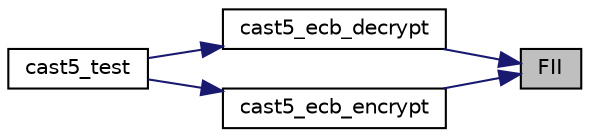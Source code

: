 digraph "FII"
{
 // LATEX_PDF_SIZE
  edge [fontname="Helvetica",fontsize="10",labelfontname="Helvetica",labelfontsize="10"];
  node [fontname="Helvetica",fontsize="10",shape=record];
  rankdir="RL";
  Node39 [label="FII",height=0.2,width=0.4,color="black", fillcolor="grey75", style="filled", fontcolor="black",tooltip=" "];
  Node39 -> Node40 [dir="back",color="midnightblue",fontsize="10",style="solid",fontname="Helvetica"];
  Node40 [label="cast5_ecb_decrypt",height=0.2,width=0.4,color="black", fillcolor="white", style="filled",URL="$cast5_8c.html#abfc4ec69aa83d38addda25574a1cd0a3",tooltip="Decrypts a block of text with LTC_CAST5."];
  Node40 -> Node41 [dir="back",color="midnightblue",fontsize="10",style="solid",fontname="Helvetica"];
  Node41 [label="cast5_test",height=0.2,width=0.4,color="black", fillcolor="white", style="filled",URL="$cast5_8c.html#a43713a874b3ac6a93bbeed5dd301f455",tooltip="Performs a self-test of the LTC_CAST5 block cipher."];
  Node39 -> Node42 [dir="back",color="midnightblue",fontsize="10",style="solid",fontname="Helvetica"];
  Node42 [label="cast5_ecb_encrypt",height=0.2,width=0.4,color="black", fillcolor="white", style="filled",URL="$cast5_8c.html#a968bb70bc9d18adaa47d1b4214a7a943",tooltip="Encrypts a block of text with LTC_CAST5."];
  Node42 -> Node41 [dir="back",color="midnightblue",fontsize="10",style="solid",fontname="Helvetica"];
}
